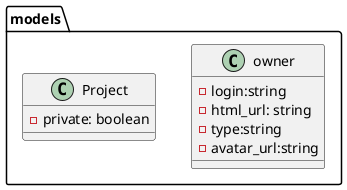 @startuml


package models {
    class owner{
        -login:string
        -html_url: string   
        -type:string
        -avatar_url:string
    }

    class Project{
        -private: boolean

    }
}

@enduml